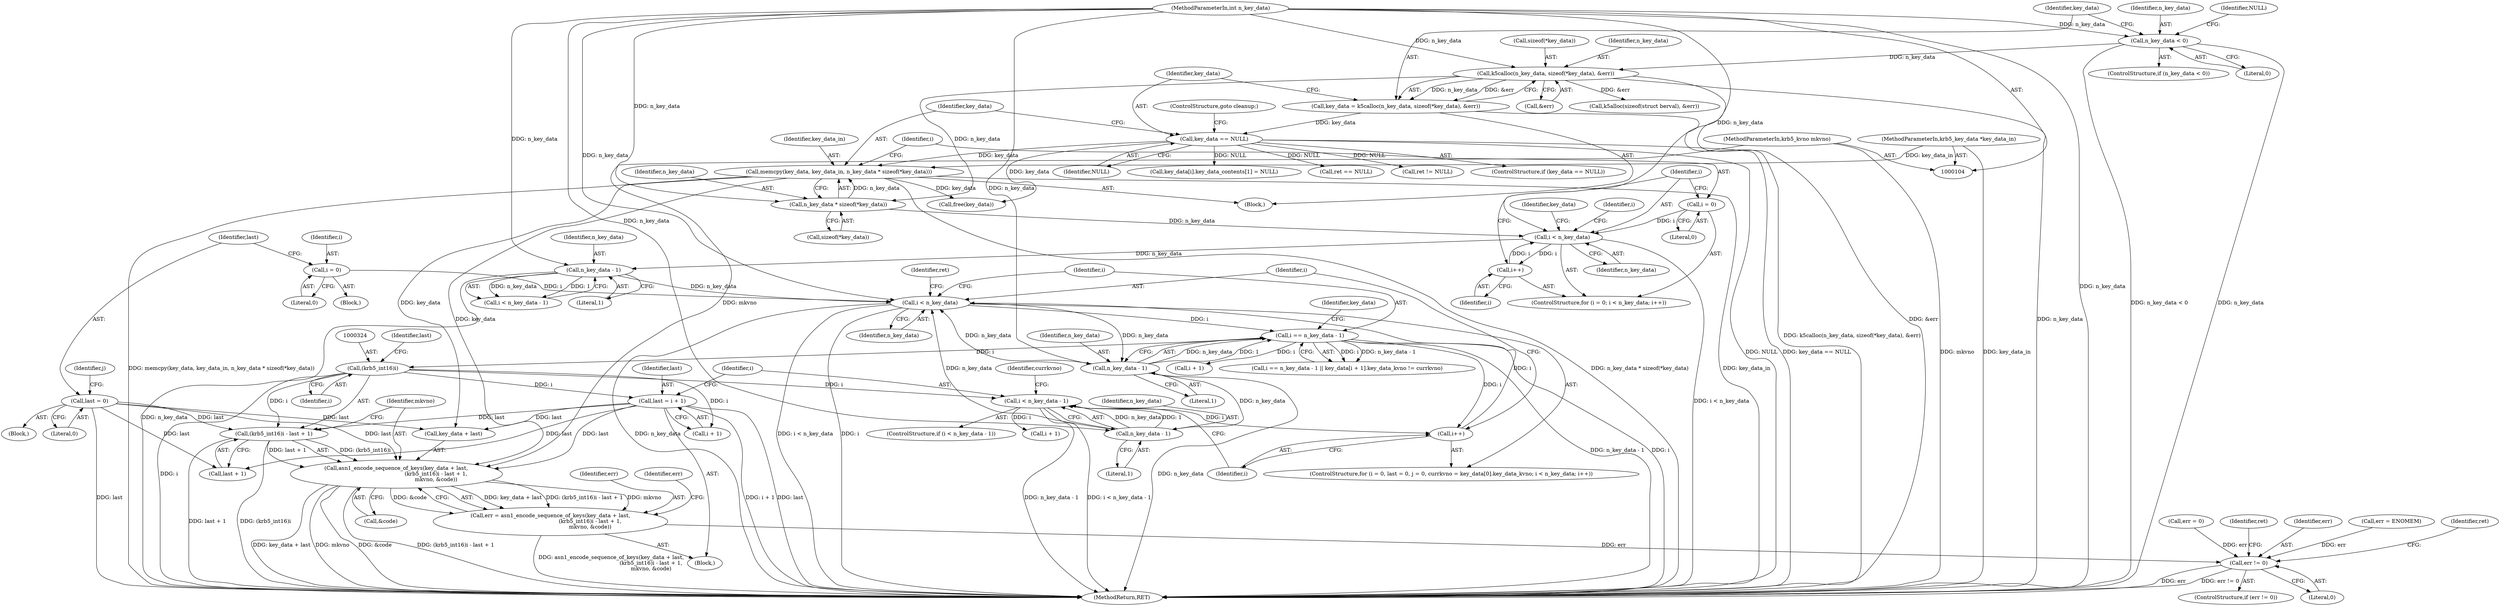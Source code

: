 digraph "0_krb5_04038bf3633c4b909b5ded3072dc88c8c419bf16@pointer" {
"1000318" [label="(Call,asn1_encode_sequence_of_keys(key_data + last,\n                                               (krb5_int16)i - last + 1,\n                                               mkvno, &code))"];
"1000149" [label="(Call,memcpy(key_data, key_data_in, n_key_data * sizeof(*key_data)))"];
"1000145" [label="(Call,key_data == NULL)"];
"1000135" [label="(Call,key_data = k5calloc(n_key_data, sizeof(*key_data), &err))"];
"1000137" [label="(Call,k5calloc(n_key_data, sizeof(*key_data), &err))"];
"1000130" [label="(Call,n_key_data < 0)"];
"1000106" [label="(MethodParameterIn,int n_key_data)"];
"1000105" [label="(MethodParameterIn,krb5_key_data *key_data_in)"];
"1000152" [label="(Call,n_key_data * sizeof(*key_data))"];
"1000262" [label="(Call,last = 0)"];
"1000357" [label="(Call,last = i + 1)"];
"1000323" [label="(Call,(krb5_int16)i)"];
"1000285" [label="(Call,i == n_key_data - 1)"];
"1000276" [label="(Call,i < n_key_data)"];
"1000258" [label="(Call,i = 0)"];
"1000279" [label="(Call,i++)"];
"1000363" [label="(Call,i < n_key_data - 1)"];
"1000365" [label="(Call,n_key_data - 1)"];
"1000287" [label="(Call,n_key_data - 1)"];
"1000216" [label="(Call,n_key_data - 1)"];
"1000161" [label="(Call,i < n_key_data)"];
"1000158" [label="(Call,i = 0)"];
"1000164" [label="(Call,i++)"];
"1000322" [label="(Call,(krb5_int16)i - last + 1)"];
"1000107" [label="(MethodParameterIn,krb5_kvno mkvno)"];
"1000316" [label="(Call,err = asn1_encode_sequence_of_keys(key_data + last,\n                                               (krb5_int16)i - last + 1,\n                                               mkvno, &code))"];
"1000386" [label="(Call,err != 0)"];
"1000108" [label="(Block,)"];
"1000365" [label="(Call,n_key_data - 1)"];
"1000326" [label="(Call,last + 1)"];
"1000391" [label="(Call,ret != NULL)"];
"1000288" [label="(Identifier,n_key_data)"];
"1000286" [label="(Identifier,i)"];
"1000293" [label="(Identifier,key_data)"];
"1000362" [label="(ControlStructure,if (i < n_key_data - 1))"];
"1000363" [label="(Call,i < n_key_data - 1)"];
"1000304" [label="(Call,k5alloc(sizeof(struct berval), &err))"];
"1000137" [label="(Call,k5calloc(n_key_data, sizeof(*key_data), &err))"];
"1000131" [label="(Identifier,n_key_data)"];
"1000383" [label="(Call,free(key_data))"];
"1000161" [label="(Call,i < n_key_data)"];
"1000158" [label="(Call,i = 0)"];
"1000218" [label="(Literal,1)"];
"1000134" [label="(Identifier,NULL)"];
"1000330" [label="(Call,&code)"];
"1000139" [label="(Call,sizeof(*key_data))"];
"1000122" [label="(Call,err = 0)"];
"1000154" [label="(Call,sizeof(*key_data))"];
"1000162" [label="(Identifier,i)"];
"1000153" [label="(Identifier,n_key_data)"];
"1000285" [label="(Call,i == n_key_data - 1)"];
"1000277" [label="(Identifier,i)"];
"1000359" [label="(Call,i + 1)"];
"1000136" [label="(Identifier,key_data)"];
"1000144" [label="(ControlStructure,if (key_data == NULL))"];
"1000212" [label="(Identifier,i)"];
"1000256" [label="(ControlStructure,for (i = 0, last = 0, j = 0, currkvno = key_data[0].key_data_kvno; i < n_key_data; i++))"];
"1000319" [label="(Call,key_data + last)"];
"1000323" [label="(Call,(krb5_int16)i)"];
"1000147" [label="(Identifier,NULL)"];
"1000322" [label="(Call,(krb5_int16)i - last + 1)"];
"1000150" [label="(Identifier,key_data)"];
"1000216" [label="(Call,n_key_data - 1)"];
"1000159" [label="(Identifier,i)"];
"1000366" [label="(Identifier,n_key_data)"];
"1000165" [label="(Identifier,i)"];
"1000259" [label="(Identifier,i)"];
"1000217" [label="(Identifier,n_key_data)"];
"1000280" [label="(Identifier,i)"];
"1000201" [label="(Call,key_data[i].key_data_contents[1] = NULL)"];
"1000329" [label="(Identifier,mkvno)"];
"1000357" [label="(Call,last = i + 1)"];
"1000164" [label="(Call,i++)"];
"1000160" [label="(Literal,0)"];
"1000386" [label="(Call,err != 0)"];
"1000373" [label="(Call,i + 1)"];
"1000132" [label="(Literal,0)"];
"1000105" [label="(MethodParameterIn,krb5_key_data *key_data_in)"];
"1000417" [label="(MethodReturn,RET)"];
"1000130" [label="(Call,n_key_data < 0)"];
"1000385" [label="(ControlStructure,if (err != 0))"];
"1000142" [label="(Call,&err)"];
"1000279" [label="(Call,i++)"];
"1000106" [label="(MethodParameterIn,int n_key_data)"];
"1000392" [label="(Identifier,ret)"];
"1000151" [label="(Identifier,key_data_in)"];
"1000299" [label="(Block,)"];
"1000264" [label="(Literal,0)"];
"1000325" [label="(Identifier,i)"];
"1000276" [label="(Call,i < n_key_data)"];
"1000379" [label="(Identifier,ret)"];
"1000387" [label="(Identifier,err)"];
"1000129" [label="(ControlStructure,if (n_key_data < 0))"];
"1000257" [label="(Block,)"];
"1000263" [label="(Identifier,last)"];
"1000294" [label="(Call,i + 1)"];
"1000317" [label="(Identifier,err)"];
"1000107" [label="(MethodParameterIn,krb5_kvno mkvno)"];
"1000364" [label="(Identifier,i)"];
"1000214" [label="(Call,i < n_key_data - 1)"];
"1000252" [label="(Call,err = ENOMEM)"];
"1000316" [label="(Call,err = asn1_encode_sequence_of_keys(key_data + last,\n                                               (krb5_int16)i - last + 1,\n                                               mkvno, &code))"];
"1000171" [label="(Identifier,key_data)"];
"1000248" [label="(Call,ret == NULL)"];
"1000146" [label="(Identifier,key_data)"];
"1000327" [label="(Identifier,last)"];
"1000138" [label="(Identifier,n_key_data)"];
"1000145" [label="(Call,key_data == NULL)"];
"1000267" [label="(Identifier,j)"];
"1000163" [label="(Identifier,n_key_data)"];
"1000278" [label="(Identifier,n_key_data)"];
"1000157" [label="(ControlStructure,for (i = 0; i < n_key_data; i++))"];
"1000333" [label="(Identifier,err)"];
"1000369" [label="(Identifier,currkvno)"];
"1000284" [label="(Call,i == n_key_data - 1 || key_data[i + 1].key_data_kvno != currkvno)"];
"1000258" [label="(Call,i = 0)"];
"1000135" [label="(Call,key_data = k5calloc(n_key_data, sizeof(*key_data), &err))"];
"1000260" [label="(Literal,0)"];
"1000262" [label="(Call,last = 0)"];
"1000388" [label="(Literal,0)"];
"1000152" [label="(Call,n_key_data * sizeof(*key_data))"];
"1000318" [label="(Call,asn1_encode_sequence_of_keys(key_data + last,\n                                               (krb5_int16)i - last + 1,\n                                               mkvno, &code))"];
"1000367" [label="(Literal,1)"];
"1000149" [label="(Call,memcpy(key_data, key_data_in, n_key_data * sizeof(*key_data)))"];
"1000287" [label="(Call,n_key_data - 1)"];
"1000358" [label="(Identifier,last)"];
"1000289" [label="(Literal,1)"];
"1000261" [label="(Block,)"];
"1000148" [label="(ControlStructure,goto cleanup;)"];
"1000416" [label="(Identifier,ret)"];
"1000318" -> "1000316"  [label="AST: "];
"1000318" -> "1000330"  [label="CFG: "];
"1000319" -> "1000318"  [label="AST: "];
"1000322" -> "1000318"  [label="AST: "];
"1000329" -> "1000318"  [label="AST: "];
"1000330" -> "1000318"  [label="AST: "];
"1000316" -> "1000318"  [label="CFG: "];
"1000318" -> "1000417"  [label="DDG: key_data + last"];
"1000318" -> "1000417"  [label="DDG: mkvno"];
"1000318" -> "1000417"  [label="DDG: &code"];
"1000318" -> "1000417"  [label="DDG: (krb5_int16)i - last + 1"];
"1000318" -> "1000316"  [label="DDG: key_data + last"];
"1000318" -> "1000316"  [label="DDG: (krb5_int16)i - last + 1"];
"1000318" -> "1000316"  [label="DDG: mkvno"];
"1000318" -> "1000316"  [label="DDG: &code"];
"1000149" -> "1000318"  [label="DDG: key_data"];
"1000262" -> "1000318"  [label="DDG: last"];
"1000357" -> "1000318"  [label="DDG: last"];
"1000322" -> "1000318"  [label="DDG: (krb5_int16)i"];
"1000322" -> "1000318"  [label="DDG: last + 1"];
"1000107" -> "1000318"  [label="DDG: mkvno"];
"1000149" -> "1000108"  [label="AST: "];
"1000149" -> "1000152"  [label="CFG: "];
"1000150" -> "1000149"  [label="AST: "];
"1000151" -> "1000149"  [label="AST: "];
"1000152" -> "1000149"  [label="AST: "];
"1000159" -> "1000149"  [label="CFG: "];
"1000149" -> "1000417"  [label="DDG: key_data_in"];
"1000149" -> "1000417"  [label="DDG: n_key_data * sizeof(*key_data)"];
"1000149" -> "1000417"  [label="DDG: memcpy(key_data, key_data_in, n_key_data * sizeof(*key_data))"];
"1000145" -> "1000149"  [label="DDG: key_data"];
"1000105" -> "1000149"  [label="DDG: key_data_in"];
"1000152" -> "1000149"  [label="DDG: n_key_data"];
"1000149" -> "1000319"  [label="DDG: key_data"];
"1000149" -> "1000383"  [label="DDG: key_data"];
"1000145" -> "1000144"  [label="AST: "];
"1000145" -> "1000147"  [label="CFG: "];
"1000146" -> "1000145"  [label="AST: "];
"1000147" -> "1000145"  [label="AST: "];
"1000148" -> "1000145"  [label="CFG: "];
"1000150" -> "1000145"  [label="CFG: "];
"1000145" -> "1000417"  [label="DDG: key_data == NULL"];
"1000145" -> "1000417"  [label="DDG: NULL"];
"1000135" -> "1000145"  [label="DDG: key_data"];
"1000145" -> "1000201"  [label="DDG: NULL"];
"1000145" -> "1000248"  [label="DDG: NULL"];
"1000145" -> "1000383"  [label="DDG: key_data"];
"1000145" -> "1000391"  [label="DDG: NULL"];
"1000135" -> "1000108"  [label="AST: "];
"1000135" -> "1000137"  [label="CFG: "];
"1000136" -> "1000135"  [label="AST: "];
"1000137" -> "1000135"  [label="AST: "];
"1000146" -> "1000135"  [label="CFG: "];
"1000135" -> "1000417"  [label="DDG: k5calloc(n_key_data, sizeof(*key_data), &err)"];
"1000137" -> "1000135"  [label="DDG: n_key_data"];
"1000137" -> "1000135"  [label="DDG: &err"];
"1000137" -> "1000142"  [label="CFG: "];
"1000138" -> "1000137"  [label="AST: "];
"1000139" -> "1000137"  [label="AST: "];
"1000142" -> "1000137"  [label="AST: "];
"1000137" -> "1000417"  [label="DDG: &err"];
"1000137" -> "1000417"  [label="DDG: n_key_data"];
"1000130" -> "1000137"  [label="DDG: n_key_data"];
"1000106" -> "1000137"  [label="DDG: n_key_data"];
"1000137" -> "1000152"  [label="DDG: n_key_data"];
"1000137" -> "1000304"  [label="DDG: &err"];
"1000130" -> "1000129"  [label="AST: "];
"1000130" -> "1000132"  [label="CFG: "];
"1000131" -> "1000130"  [label="AST: "];
"1000132" -> "1000130"  [label="AST: "];
"1000134" -> "1000130"  [label="CFG: "];
"1000136" -> "1000130"  [label="CFG: "];
"1000130" -> "1000417"  [label="DDG: n_key_data < 0"];
"1000130" -> "1000417"  [label="DDG: n_key_data"];
"1000106" -> "1000130"  [label="DDG: n_key_data"];
"1000106" -> "1000104"  [label="AST: "];
"1000106" -> "1000417"  [label="DDG: n_key_data"];
"1000106" -> "1000152"  [label="DDG: n_key_data"];
"1000106" -> "1000161"  [label="DDG: n_key_data"];
"1000106" -> "1000216"  [label="DDG: n_key_data"];
"1000106" -> "1000276"  [label="DDG: n_key_data"];
"1000106" -> "1000287"  [label="DDG: n_key_data"];
"1000106" -> "1000365"  [label="DDG: n_key_data"];
"1000105" -> "1000104"  [label="AST: "];
"1000105" -> "1000417"  [label="DDG: key_data_in"];
"1000152" -> "1000154"  [label="CFG: "];
"1000153" -> "1000152"  [label="AST: "];
"1000154" -> "1000152"  [label="AST: "];
"1000152" -> "1000161"  [label="DDG: n_key_data"];
"1000262" -> "1000261"  [label="AST: "];
"1000262" -> "1000264"  [label="CFG: "];
"1000263" -> "1000262"  [label="AST: "];
"1000264" -> "1000262"  [label="AST: "];
"1000267" -> "1000262"  [label="CFG: "];
"1000262" -> "1000417"  [label="DDG: last"];
"1000262" -> "1000319"  [label="DDG: last"];
"1000262" -> "1000322"  [label="DDG: last"];
"1000262" -> "1000326"  [label="DDG: last"];
"1000357" -> "1000299"  [label="AST: "];
"1000357" -> "1000359"  [label="CFG: "];
"1000358" -> "1000357"  [label="AST: "];
"1000359" -> "1000357"  [label="AST: "];
"1000364" -> "1000357"  [label="CFG: "];
"1000357" -> "1000417"  [label="DDG: last"];
"1000357" -> "1000417"  [label="DDG: i + 1"];
"1000357" -> "1000319"  [label="DDG: last"];
"1000357" -> "1000322"  [label="DDG: last"];
"1000357" -> "1000326"  [label="DDG: last"];
"1000323" -> "1000357"  [label="DDG: i"];
"1000323" -> "1000322"  [label="AST: "];
"1000323" -> "1000325"  [label="CFG: "];
"1000324" -> "1000323"  [label="AST: "];
"1000325" -> "1000323"  [label="AST: "];
"1000327" -> "1000323"  [label="CFG: "];
"1000323" -> "1000417"  [label="DDG: i"];
"1000323" -> "1000322"  [label="DDG: i"];
"1000285" -> "1000323"  [label="DDG: i"];
"1000323" -> "1000359"  [label="DDG: i"];
"1000323" -> "1000363"  [label="DDG: i"];
"1000285" -> "1000284"  [label="AST: "];
"1000285" -> "1000287"  [label="CFG: "];
"1000286" -> "1000285"  [label="AST: "];
"1000287" -> "1000285"  [label="AST: "];
"1000293" -> "1000285"  [label="CFG: "];
"1000284" -> "1000285"  [label="CFG: "];
"1000285" -> "1000417"  [label="DDG: i"];
"1000285" -> "1000417"  [label="DDG: n_key_data - 1"];
"1000285" -> "1000279"  [label="DDG: i"];
"1000285" -> "1000284"  [label="DDG: i"];
"1000285" -> "1000284"  [label="DDG: n_key_data - 1"];
"1000276" -> "1000285"  [label="DDG: i"];
"1000287" -> "1000285"  [label="DDG: n_key_data"];
"1000287" -> "1000285"  [label="DDG: 1"];
"1000285" -> "1000294"  [label="DDG: i"];
"1000276" -> "1000256"  [label="AST: "];
"1000276" -> "1000278"  [label="CFG: "];
"1000277" -> "1000276"  [label="AST: "];
"1000278" -> "1000276"  [label="AST: "];
"1000286" -> "1000276"  [label="CFG: "];
"1000379" -> "1000276"  [label="CFG: "];
"1000276" -> "1000417"  [label="DDG: n_key_data"];
"1000276" -> "1000417"  [label="DDG: i < n_key_data"];
"1000276" -> "1000417"  [label="DDG: i"];
"1000258" -> "1000276"  [label="DDG: i"];
"1000279" -> "1000276"  [label="DDG: i"];
"1000216" -> "1000276"  [label="DDG: n_key_data"];
"1000365" -> "1000276"  [label="DDG: n_key_data"];
"1000287" -> "1000276"  [label="DDG: n_key_data"];
"1000276" -> "1000287"  [label="DDG: n_key_data"];
"1000258" -> "1000257"  [label="AST: "];
"1000258" -> "1000260"  [label="CFG: "];
"1000259" -> "1000258"  [label="AST: "];
"1000260" -> "1000258"  [label="AST: "];
"1000263" -> "1000258"  [label="CFG: "];
"1000279" -> "1000256"  [label="AST: "];
"1000279" -> "1000280"  [label="CFG: "];
"1000280" -> "1000279"  [label="AST: "];
"1000277" -> "1000279"  [label="CFG: "];
"1000363" -> "1000279"  [label="DDG: i"];
"1000363" -> "1000362"  [label="AST: "];
"1000363" -> "1000365"  [label="CFG: "];
"1000364" -> "1000363"  [label="AST: "];
"1000365" -> "1000363"  [label="AST: "];
"1000369" -> "1000363"  [label="CFG: "];
"1000280" -> "1000363"  [label="CFG: "];
"1000363" -> "1000417"  [label="DDG: n_key_data - 1"];
"1000363" -> "1000417"  [label="DDG: i < n_key_data - 1"];
"1000365" -> "1000363"  [label="DDG: n_key_data"];
"1000365" -> "1000363"  [label="DDG: 1"];
"1000363" -> "1000373"  [label="DDG: i"];
"1000365" -> "1000367"  [label="CFG: "];
"1000366" -> "1000365"  [label="AST: "];
"1000367" -> "1000365"  [label="AST: "];
"1000287" -> "1000365"  [label="DDG: n_key_data"];
"1000287" -> "1000289"  [label="CFG: "];
"1000288" -> "1000287"  [label="AST: "];
"1000289" -> "1000287"  [label="AST: "];
"1000287" -> "1000417"  [label="DDG: n_key_data"];
"1000216" -> "1000214"  [label="AST: "];
"1000216" -> "1000218"  [label="CFG: "];
"1000217" -> "1000216"  [label="AST: "];
"1000218" -> "1000216"  [label="AST: "];
"1000214" -> "1000216"  [label="CFG: "];
"1000216" -> "1000417"  [label="DDG: n_key_data"];
"1000216" -> "1000214"  [label="DDG: n_key_data"];
"1000216" -> "1000214"  [label="DDG: 1"];
"1000161" -> "1000216"  [label="DDG: n_key_data"];
"1000161" -> "1000157"  [label="AST: "];
"1000161" -> "1000163"  [label="CFG: "];
"1000162" -> "1000161"  [label="AST: "];
"1000163" -> "1000161"  [label="AST: "];
"1000171" -> "1000161"  [label="CFG: "];
"1000212" -> "1000161"  [label="CFG: "];
"1000161" -> "1000417"  [label="DDG: i < n_key_data"];
"1000158" -> "1000161"  [label="DDG: i"];
"1000164" -> "1000161"  [label="DDG: i"];
"1000161" -> "1000164"  [label="DDG: i"];
"1000158" -> "1000157"  [label="AST: "];
"1000158" -> "1000160"  [label="CFG: "];
"1000159" -> "1000158"  [label="AST: "];
"1000160" -> "1000158"  [label="AST: "];
"1000162" -> "1000158"  [label="CFG: "];
"1000164" -> "1000157"  [label="AST: "];
"1000164" -> "1000165"  [label="CFG: "];
"1000165" -> "1000164"  [label="AST: "];
"1000162" -> "1000164"  [label="CFG: "];
"1000322" -> "1000326"  [label="CFG: "];
"1000326" -> "1000322"  [label="AST: "];
"1000329" -> "1000322"  [label="CFG: "];
"1000322" -> "1000417"  [label="DDG: last + 1"];
"1000322" -> "1000417"  [label="DDG: (krb5_int16)i"];
"1000107" -> "1000104"  [label="AST: "];
"1000107" -> "1000417"  [label="DDG: mkvno"];
"1000316" -> "1000299"  [label="AST: "];
"1000317" -> "1000316"  [label="AST: "];
"1000333" -> "1000316"  [label="CFG: "];
"1000316" -> "1000417"  [label="DDG: asn1_encode_sequence_of_keys(key_data + last,\n                                               (krb5_int16)i - last + 1,\n                                               mkvno, &code)"];
"1000316" -> "1000386"  [label="DDG: err"];
"1000386" -> "1000385"  [label="AST: "];
"1000386" -> "1000388"  [label="CFG: "];
"1000387" -> "1000386"  [label="AST: "];
"1000388" -> "1000386"  [label="AST: "];
"1000392" -> "1000386"  [label="CFG: "];
"1000416" -> "1000386"  [label="CFG: "];
"1000386" -> "1000417"  [label="DDG: err"];
"1000386" -> "1000417"  [label="DDG: err != 0"];
"1000252" -> "1000386"  [label="DDG: err"];
"1000122" -> "1000386"  [label="DDG: err"];
}
